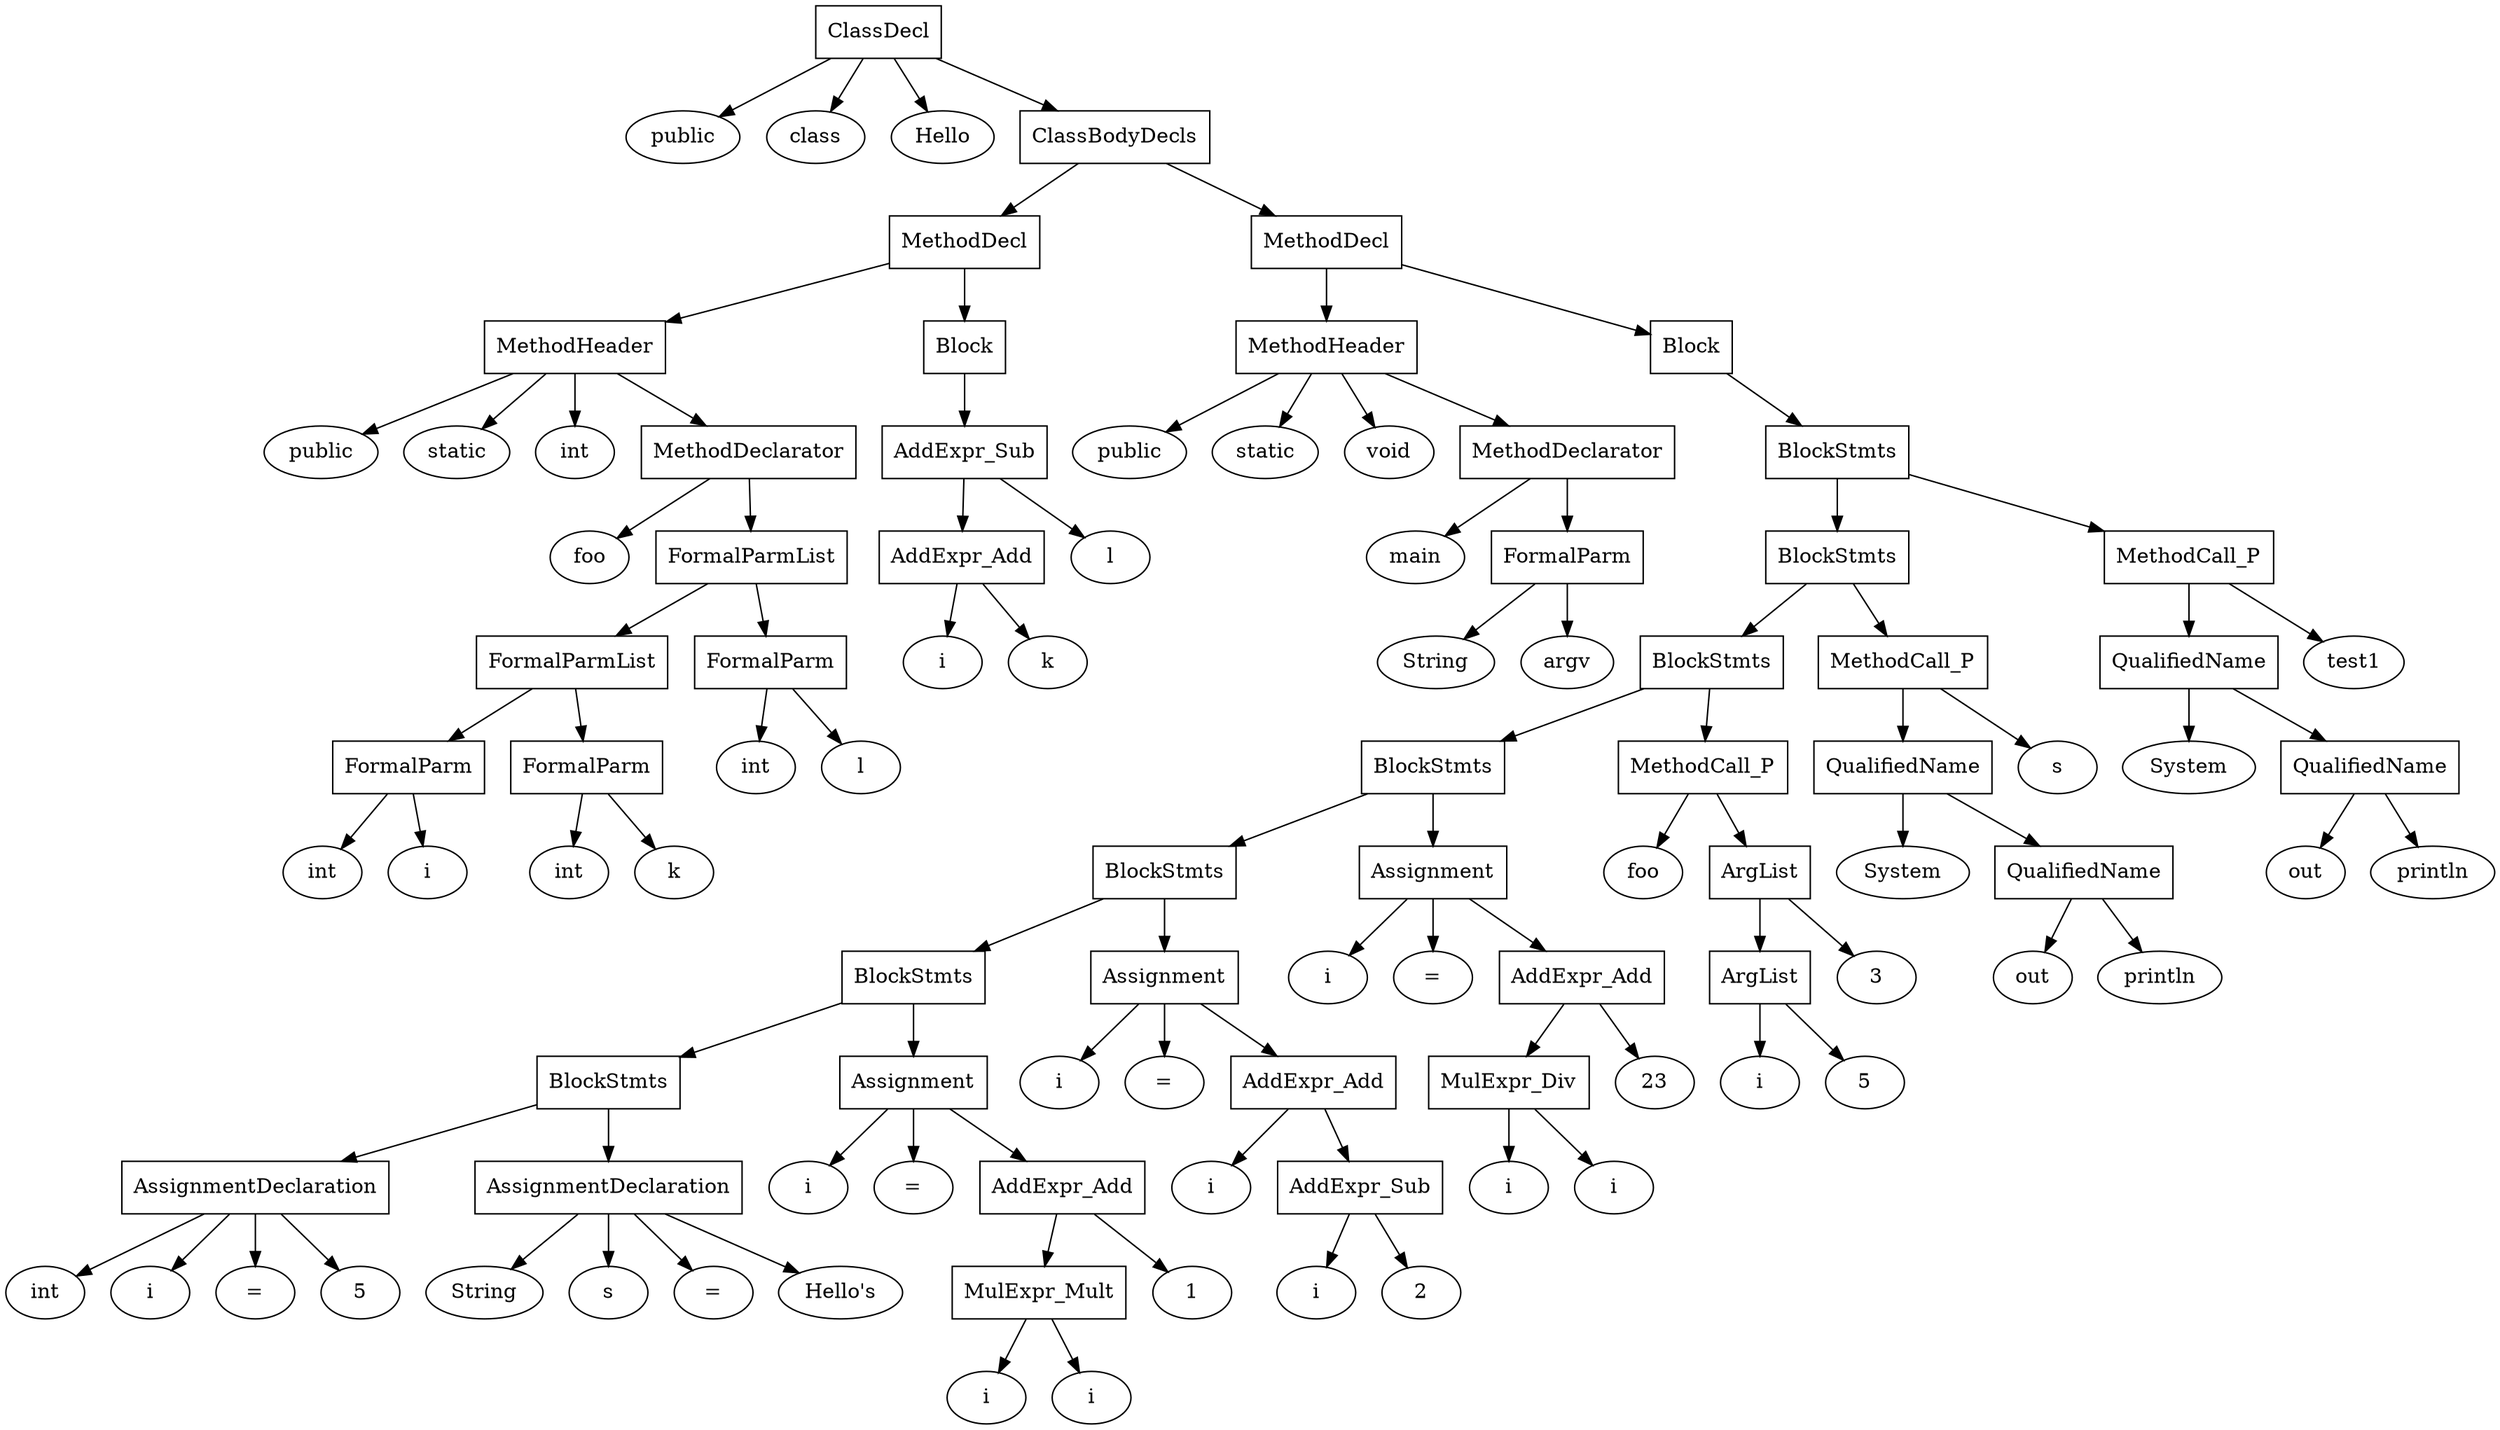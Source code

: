 digraph {
	141 [shape = rectangle, label="ClassDecl"]
	142 [label="public"]
	143 [label="class"]
	144 [label="Hello"]
	145 [shape = rectangle, label="ClassBodyDecls"]
	139 [shape = rectangle, label="MethodDecl"]
	32 [shape = rectangle, label="MethodHeader"]
	19 [label="public"]
	20 [label="static"]
	21 [label="int"]
	22 [shape = rectangle, label="MethodDeclarator"]
	16 [label="foo"]
	17 [shape = rectangle, label="FormalParmList"]
	13 [shape = rectangle, label="FormalParmList"]
	7 [shape = rectangle, label="FormalParm"]
	1 [label="int"]
	2 [label="i"]
	7 -> { 1 2 }
	8 [shape = rectangle, label="FormalParm"]
	4 [label="int"]
	5 [label="k"]
	8 -> { 4 5 }
	13 -> { 7 8 }
	14 [shape = rectangle, label="FormalParm"]
	10 [label="int"]
	11 [label="l"]
	14 -> { 10 11 }
	17 -> { 13 14 }
	22 -> { 16 17 }
	32 -> { 19 20 21 22 }
	33 [shape = rectangle, label="Block"]
	30 [shape = rectangle, label="AddExpr_Sub"]
	27 [shape = rectangle, label="AddExpr_Add"]
	24 [label="i"]
	25 [label="k"]
	27 -> { 24 25 }
	28 [label="l"]
	30 -> { 27 28 }
	33 -> { 30 }
	139 -> { 32 33 }
	140 [shape = rectangle, label="MethodDecl"]
	136 [shape = rectangle, label="MethodHeader"]
	41 [label="public"]
	42 [label="static"]
	43 [label="void"]
	44 [shape = rectangle, label="MethodDeclarator"]
	38 [label="main"]
	39 [shape = rectangle, label="FormalParm"]
	35 [label="String"]
	36 [label="argv"]
	39 -> { 35 36 }
	44 -> { 38 39 }
	136 -> { 41 42 43 44 }
	137 [shape = rectangle, label="Block"]
	134 [shape = rectangle, label="BlockStmts"]
	131 [shape = rectangle, label="BlockStmts"]
	119 [shape = rectangle, label="BlockStmts"]
	107 [shape = rectangle, label="BlockStmts"]
	95 [shape = rectangle, label="BlockStmts"]
	82 [shape = rectangle, label="BlockStmts"]
	69 [shape = rectangle, label="BlockStmts"]
	56 [shape = rectangle, label="AssignmentDeclaration"]
	46 [label="int"]
	47 [label="i"]
	48 [label="="]
	49 [label="5"]
	56 -> { 46 47 48 49 }
	57 [shape = rectangle, label="AssignmentDeclaration"]
	51 [label="String"]
	52 [label="s"]
	53 [label="="]
	54 [label="Hello's"]
	57 -> { 51 52 53 54 }
	69 -> { 56 57 }
	70 [shape = rectangle, label="Assignment"]
	65 [label="i"]
	66 [label="="]
	67 [shape = rectangle, label="AddExpr_Add"]
	62 [shape = rectangle, label="MulExpr_Mult"]
	59 [label="i"]
	60 [label="i"]
	62 -> { 59 60 }
	63 [label="1"]
	67 -> { 62 63 }
	70 -> { 65 66 67 }
	82 -> { 69 70 }
	83 [shape = rectangle, label="Assignment"]
	78 [label="i"]
	79 [label="="]
	80 [shape = rectangle, label="AddExpr_Add"]
	75 [label="i"]
	76 [shape = rectangle, label="AddExpr_Sub"]
	72 [label="i"]
	73 [label="2"]
	76 -> { 72 73 }
	80 -> { 75 76 }
	83 -> { 78 79 80 }
	95 -> { 82 83 }
	96 [shape = rectangle, label="Assignment"]
	91 [label="i"]
	92 [label="="]
	93 [shape = rectangle, label="AddExpr_Add"]
	88 [shape = rectangle, label="MulExpr_Div"]
	85 [label="i"]
	86 [label="i"]
	88 -> { 85 86 }
	89 [label="23"]
	93 -> { 88 89 }
	96 -> { 91 92 93 }
	107 -> { 95 96 }
	108 [shape = rectangle, label="MethodCall_P"]
	104 [label="foo"]
	105 [shape = rectangle, label="ArgList"]
	101 [shape = rectangle, label="ArgList"]
	98 [label="i"]
	99 [label="5"]
	101 -> { 98 99 }
	102 [label="3"]
	105 -> { 101 102 }
	108 -> { 104 105 }
	119 -> { 107 108 }
	120 [shape = rectangle, label="MethodCall_P"]
	116 [shape = rectangle, label="QualifiedName"]
	113 [label="System"]
	114 [shape = rectangle, label="QualifiedName"]
	110 [label="out"]
	111 [label="println"]
	114 -> { 110 111 }
	116 -> { 113 114 }
	117 [label="s"]
	120 -> { 116 117 }
	131 -> { 119 120 }
	132 [shape = rectangle, label="MethodCall_P"]
	128 [shape = rectangle, label="QualifiedName"]
	125 [label="System"]
	126 [shape = rectangle, label="QualifiedName"]
	122 [label="out"]
	123 [label="println"]
	126 -> { 122 123 }
	128 -> { 125 126 }
	129 [label="test1"]
	132 -> { 128 129 }
	134 -> { 131 132 }
	137 -> { 134 }
	140 -> { 136 137 }
	145 -> { 139 140 }
	141 -> { 142 143 144 145 }
}